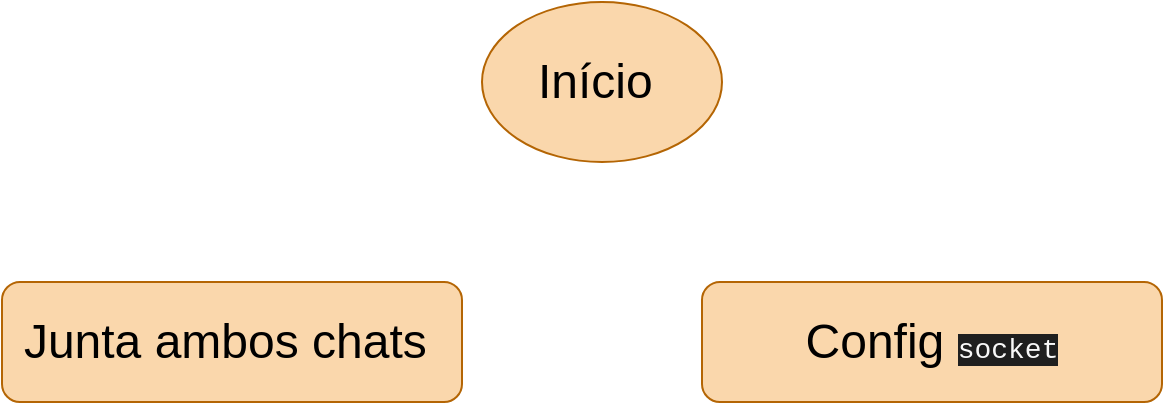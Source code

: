 <mxfile>
    <diagram id="0X041AxEWFSjHJA7dF0B" name="Page-1">
        <mxGraphModel dx="886" dy="596" grid="1" gridSize="10" guides="1" tooltips="1" connect="1" arrows="1" fold="1" page="1" pageScale="1" pageWidth="850" pageHeight="1100" math="0" shadow="0">
            <root>
                <mxCell id="0"/>
                <mxCell id="1" parent="0"/>
                <mxCell id="3" value="Início&amp;nbsp;" style="ellipse;whiteSpace=wrap;html=1;fontSize=24;fillColor=#fad7ac;strokeColor=#b46504;" vertex="1" parent="1">
                    <mxGeometry x="340" y="60" width="120" height="80" as="geometry"/>
                </mxCell>
                <mxCell id="4" value="Junta ambos chats&amp;nbsp;" style="rounded=1;whiteSpace=wrap;html=1;fontSize=24;fillColor=#fad7ac;strokeColor=#b46504;" vertex="1" parent="1">
                    <mxGeometry x="100" y="200" width="230" height="60" as="geometry"/>
                </mxCell>
                <mxCell id="5" value="Config&amp;nbsp;&lt;span style=&quot;color: rgb(248, 248, 248); background-color: rgb(31, 31, 31); font-family: Consolas, &amp;quot;Courier New&amp;quot;, monospace; font-size: 14px;&quot;&gt;socket&lt;/span&gt;" style="rounded=1;whiteSpace=wrap;html=1;fontSize=24;fillColor=#fad7ac;strokeColor=#b46504;" vertex="1" parent="1">
                    <mxGeometry x="450" y="200" width="230" height="60" as="geometry"/>
                </mxCell>
            </root>
        </mxGraphModel>
    </diagram>
</mxfile>